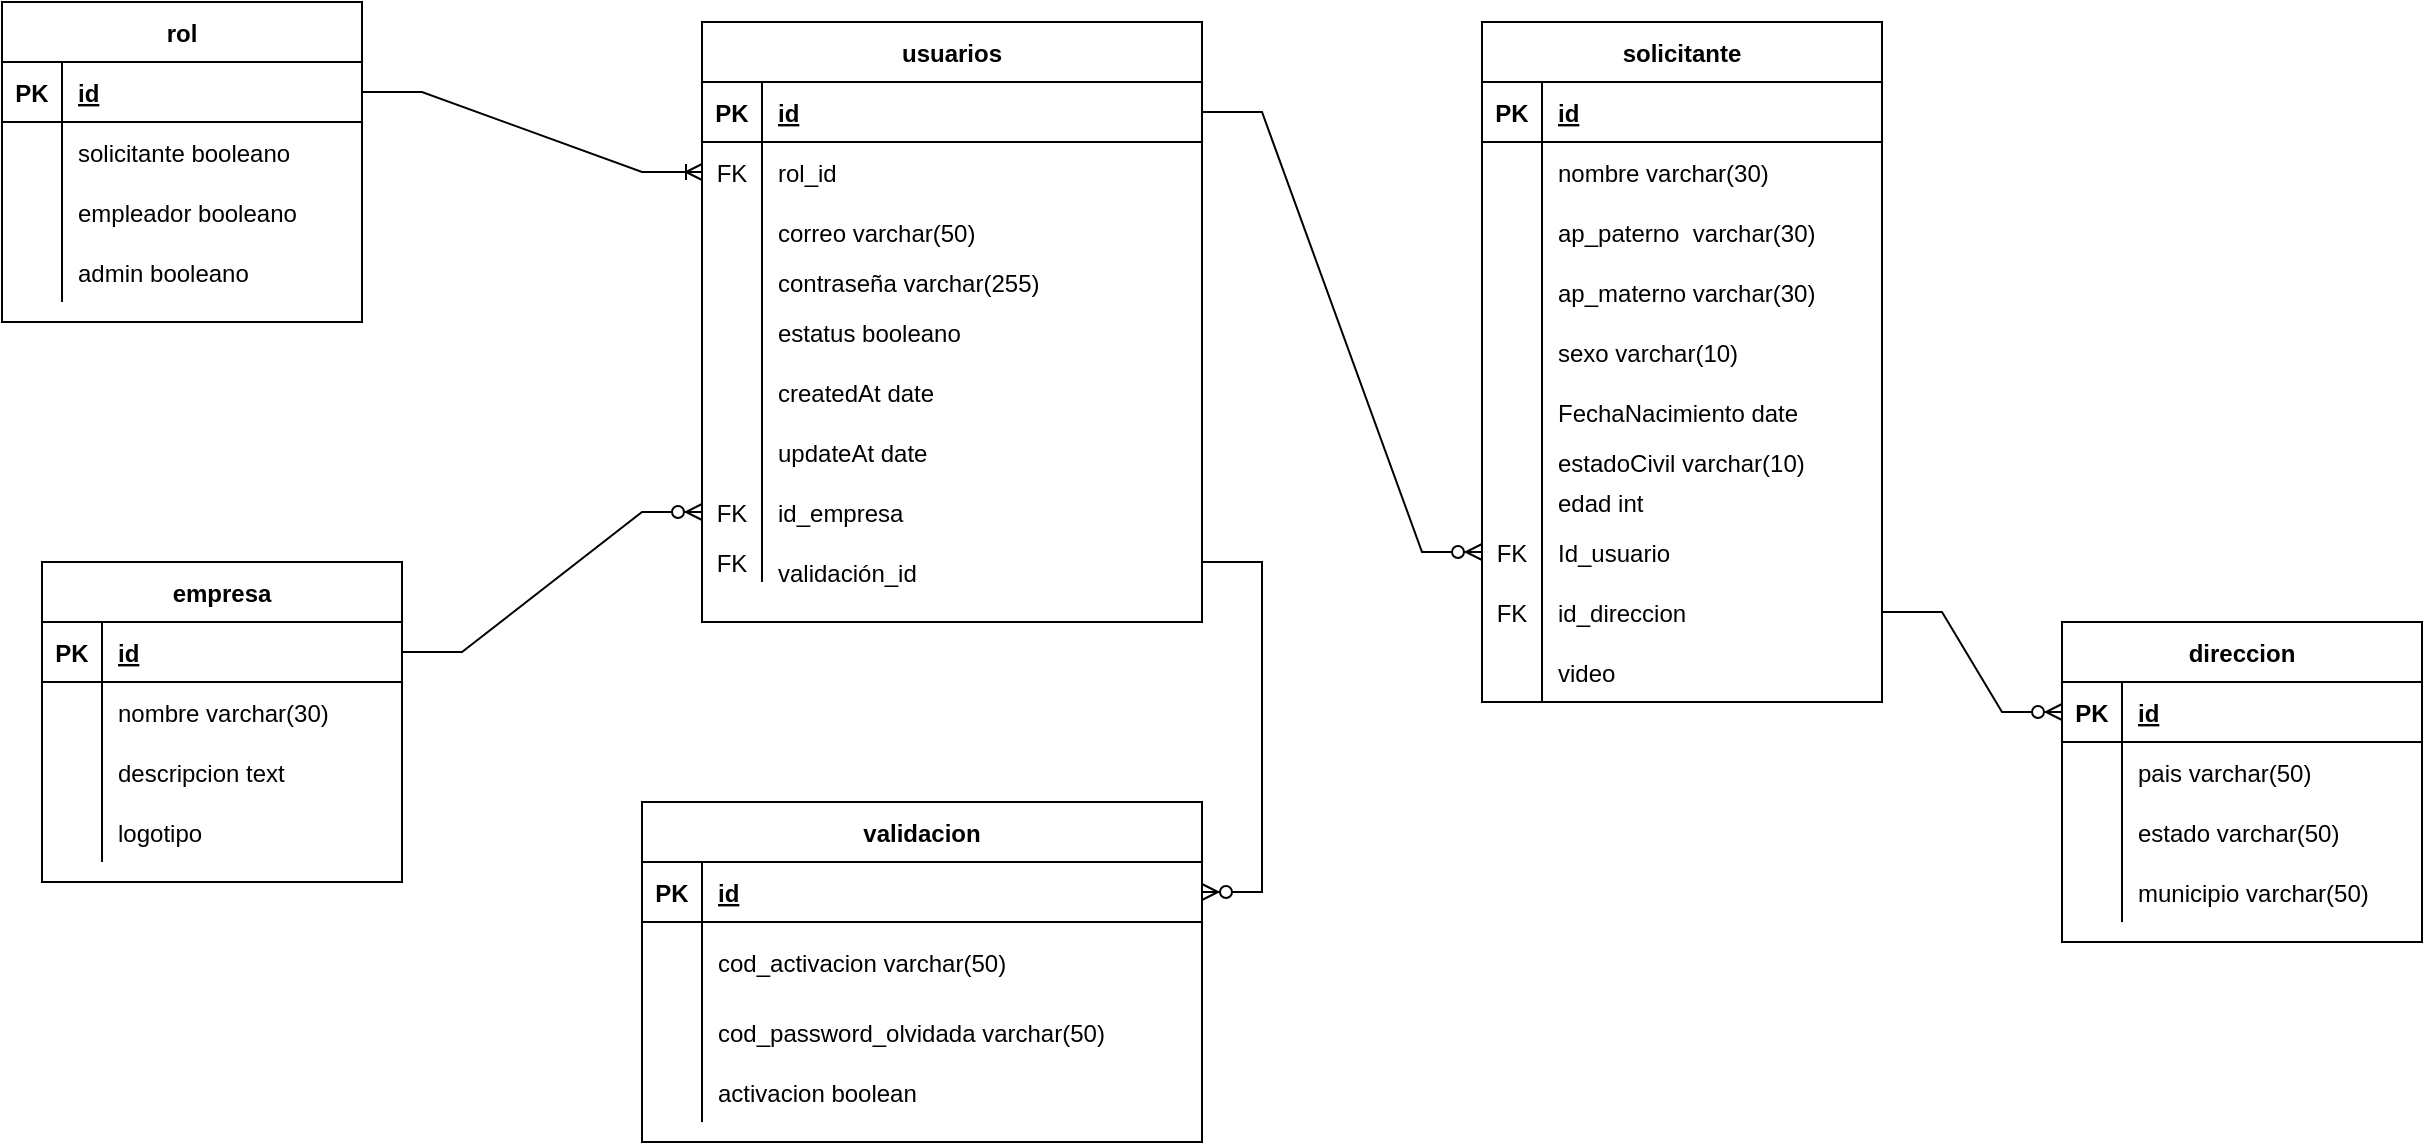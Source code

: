 <mxfile version="17.1.1" type="github" pages="2">
  <diagram id="R2lEEEUBdFMjLlhIrx00" name="Page-1">
    <mxGraphModel dx="2512" dy="786" grid="1" gridSize="10" guides="1" tooltips="1" connect="1" arrows="1" fold="1" page="1" pageScale="1" pageWidth="850" pageHeight="1100" math="0" shadow="0" extFonts="Permanent Marker^https://fonts.googleapis.com/css?family=Permanent+Marker">
      <root>
        <mxCell id="0" />
        <mxCell id="1" parent="0" />
        <mxCell id="C-vyLk0tnHw3VtMMgP7b-23" value="usuarios" style="shape=table;startSize=30;container=1;collapsible=1;childLayout=tableLayout;fixedRows=1;rowLines=0;fontStyle=1;align=center;resizeLast=1;" parent="1" vertex="1">
          <mxGeometry y="40" width="250" height="300" as="geometry" />
        </mxCell>
        <mxCell id="C-vyLk0tnHw3VtMMgP7b-24" value="" style="shape=partialRectangle;collapsible=0;dropTarget=0;pointerEvents=0;fillColor=none;points=[[0,0.5],[1,0.5]];portConstraint=eastwest;top=0;left=0;right=0;bottom=1;" parent="C-vyLk0tnHw3VtMMgP7b-23" vertex="1">
          <mxGeometry y="30" width="250" height="30" as="geometry" />
        </mxCell>
        <mxCell id="C-vyLk0tnHw3VtMMgP7b-25" value="PK" style="shape=partialRectangle;overflow=hidden;connectable=0;fillColor=none;top=0;left=0;bottom=0;right=0;fontStyle=1;" parent="C-vyLk0tnHw3VtMMgP7b-24" vertex="1">
          <mxGeometry width="30" height="30" as="geometry">
            <mxRectangle width="30" height="30" as="alternateBounds" />
          </mxGeometry>
        </mxCell>
        <mxCell id="C-vyLk0tnHw3VtMMgP7b-26" value="id" style="shape=partialRectangle;overflow=hidden;connectable=0;fillColor=none;top=0;left=0;bottom=0;right=0;align=left;spacingLeft=6;fontStyle=5;" parent="C-vyLk0tnHw3VtMMgP7b-24" vertex="1">
          <mxGeometry x="30" width="220" height="30" as="geometry">
            <mxRectangle width="220" height="30" as="alternateBounds" />
          </mxGeometry>
        </mxCell>
        <mxCell id="sfTnH-52Bsjv_v8Jtw3T-7" value="" style="shape=partialRectangle;collapsible=0;dropTarget=0;pointerEvents=0;fillColor=none;points=[[0,0.5],[1,0.5]];portConstraint=eastwest;top=0;left=0;right=0;bottom=0;" parent="C-vyLk0tnHw3VtMMgP7b-23" vertex="1">
          <mxGeometry y="60" width="250" height="30" as="geometry" />
        </mxCell>
        <mxCell id="sfTnH-52Bsjv_v8Jtw3T-8" value="FK" style="shape=partialRectangle;overflow=hidden;connectable=0;fillColor=none;top=0;left=0;bottom=0;right=0;" parent="sfTnH-52Bsjv_v8Jtw3T-7" vertex="1">
          <mxGeometry width="30" height="30" as="geometry">
            <mxRectangle width="30" height="30" as="alternateBounds" />
          </mxGeometry>
        </mxCell>
        <mxCell id="sfTnH-52Bsjv_v8Jtw3T-9" value="rol_id" style="shape=partialRectangle;overflow=hidden;connectable=0;fillColor=none;top=0;left=0;bottom=0;right=0;align=left;spacingLeft=6;" parent="sfTnH-52Bsjv_v8Jtw3T-7" vertex="1">
          <mxGeometry x="30" width="220" height="30" as="geometry">
            <mxRectangle width="220" height="30" as="alternateBounds" />
          </mxGeometry>
        </mxCell>
        <mxCell id="sfTnH-52Bsjv_v8Jtw3T-19" value="" style="shape=partialRectangle;collapsible=0;dropTarget=0;pointerEvents=0;fillColor=none;points=[[0,0.5],[1,0.5]];portConstraint=eastwest;top=0;left=0;right=0;bottom=0;" parent="C-vyLk0tnHw3VtMMgP7b-23" vertex="1">
          <mxGeometry y="90" width="250" height="30" as="geometry" />
        </mxCell>
        <mxCell id="sfTnH-52Bsjv_v8Jtw3T-20" value="" style="shape=partialRectangle;overflow=hidden;connectable=0;fillColor=none;top=0;left=0;bottom=0;right=0;" parent="sfTnH-52Bsjv_v8Jtw3T-19" vertex="1">
          <mxGeometry width="30" height="30" as="geometry">
            <mxRectangle width="30" height="30" as="alternateBounds" />
          </mxGeometry>
        </mxCell>
        <mxCell id="sfTnH-52Bsjv_v8Jtw3T-21" value="correo varchar(50)" style="shape=partialRectangle;overflow=hidden;connectable=0;fillColor=none;top=0;left=0;bottom=0;right=0;align=left;spacingLeft=6;" parent="sfTnH-52Bsjv_v8Jtw3T-19" vertex="1">
          <mxGeometry x="30" width="220" height="30" as="geometry">
            <mxRectangle width="220" height="30" as="alternateBounds" />
          </mxGeometry>
        </mxCell>
        <mxCell id="sfTnH-52Bsjv_v8Jtw3T-13" value="" style="shape=partialRectangle;collapsible=0;dropTarget=0;pointerEvents=0;fillColor=none;points=[[0,0.5],[1,0.5]];portConstraint=eastwest;top=0;left=0;right=0;bottom=0;" parent="C-vyLk0tnHw3VtMMgP7b-23" vertex="1">
          <mxGeometry y="120" width="250" height="20" as="geometry" />
        </mxCell>
        <mxCell id="sfTnH-52Bsjv_v8Jtw3T-14" value="" style="shape=partialRectangle;overflow=hidden;connectable=0;fillColor=none;top=0;left=0;bottom=0;right=0;" parent="sfTnH-52Bsjv_v8Jtw3T-13" vertex="1">
          <mxGeometry width="30" height="20" as="geometry">
            <mxRectangle width="30" height="20" as="alternateBounds" />
          </mxGeometry>
        </mxCell>
        <mxCell id="sfTnH-52Bsjv_v8Jtw3T-15" value="contraseña varchar(255)" style="shape=partialRectangle;overflow=hidden;connectable=0;fillColor=none;top=0;left=0;bottom=0;right=0;align=left;spacingLeft=6;" parent="sfTnH-52Bsjv_v8Jtw3T-13" vertex="1">
          <mxGeometry x="30" width="220" height="20" as="geometry">
            <mxRectangle width="220" height="20" as="alternateBounds" />
          </mxGeometry>
        </mxCell>
        <mxCell id="3IGgtcYdOWyKXlM4Q0ze-97" value="" style="shape=partialRectangle;collapsible=0;dropTarget=0;pointerEvents=0;fillColor=none;points=[[0,0.5],[1,0.5]];portConstraint=eastwest;top=0;left=0;right=0;bottom=0;" parent="C-vyLk0tnHw3VtMMgP7b-23" vertex="1">
          <mxGeometry y="140" width="250" height="30" as="geometry" />
        </mxCell>
        <mxCell id="3IGgtcYdOWyKXlM4Q0ze-98" value="" style="shape=partialRectangle;overflow=hidden;connectable=0;fillColor=none;top=0;left=0;bottom=0;right=0;" parent="3IGgtcYdOWyKXlM4Q0ze-97" vertex="1">
          <mxGeometry width="30" height="30" as="geometry">
            <mxRectangle width="30" height="30" as="alternateBounds" />
          </mxGeometry>
        </mxCell>
        <mxCell id="3IGgtcYdOWyKXlM4Q0ze-99" value="estatus booleano" style="shape=partialRectangle;overflow=hidden;connectable=0;fillColor=none;top=0;left=0;bottom=0;right=0;align=left;spacingLeft=6;" parent="3IGgtcYdOWyKXlM4Q0ze-97" vertex="1">
          <mxGeometry x="30" width="220" height="30" as="geometry">
            <mxRectangle width="220" height="30" as="alternateBounds" />
          </mxGeometry>
        </mxCell>
        <mxCell id="3IGgtcYdOWyKXlM4Q0ze-40" value="" style="shape=partialRectangle;collapsible=0;dropTarget=0;pointerEvents=0;fillColor=none;points=[[0,0.5],[1,0.5]];portConstraint=eastwest;top=0;left=0;right=0;bottom=0;" parent="C-vyLk0tnHw3VtMMgP7b-23" vertex="1">
          <mxGeometry y="170" width="250" height="30" as="geometry" />
        </mxCell>
        <mxCell id="3IGgtcYdOWyKXlM4Q0ze-41" value="" style="shape=partialRectangle;overflow=hidden;connectable=0;fillColor=none;top=0;left=0;bottom=0;right=0;" parent="3IGgtcYdOWyKXlM4Q0ze-40" vertex="1">
          <mxGeometry width="30" height="30" as="geometry">
            <mxRectangle width="30" height="30" as="alternateBounds" />
          </mxGeometry>
        </mxCell>
        <mxCell id="3IGgtcYdOWyKXlM4Q0ze-42" value="createdAt date" style="shape=partialRectangle;overflow=hidden;connectable=0;fillColor=none;top=0;left=0;bottom=0;right=0;align=left;spacingLeft=6;" parent="3IGgtcYdOWyKXlM4Q0ze-40" vertex="1">
          <mxGeometry x="30" width="220" height="30" as="geometry">
            <mxRectangle width="220" height="30" as="alternateBounds" />
          </mxGeometry>
        </mxCell>
        <mxCell id="3IGgtcYdOWyKXlM4Q0ze-43" value="" style="shape=partialRectangle;collapsible=0;dropTarget=0;pointerEvents=0;fillColor=none;points=[[0,0.5],[1,0.5]];portConstraint=eastwest;top=0;left=0;right=0;bottom=0;" parent="C-vyLk0tnHw3VtMMgP7b-23" vertex="1">
          <mxGeometry y="200" width="250" height="30" as="geometry" />
        </mxCell>
        <mxCell id="3IGgtcYdOWyKXlM4Q0ze-44" value="" style="shape=partialRectangle;overflow=hidden;connectable=0;fillColor=none;top=0;left=0;bottom=0;right=0;" parent="3IGgtcYdOWyKXlM4Q0ze-43" vertex="1">
          <mxGeometry width="30" height="30" as="geometry">
            <mxRectangle width="30" height="30" as="alternateBounds" />
          </mxGeometry>
        </mxCell>
        <mxCell id="3IGgtcYdOWyKXlM4Q0ze-45" value="updateAt date" style="shape=partialRectangle;overflow=hidden;connectable=0;fillColor=none;top=0;left=0;bottom=0;right=0;align=left;spacingLeft=6;" parent="3IGgtcYdOWyKXlM4Q0ze-43" vertex="1">
          <mxGeometry x="30" width="220" height="30" as="geometry">
            <mxRectangle width="220" height="30" as="alternateBounds" />
          </mxGeometry>
        </mxCell>
        <mxCell id="gSVEOSrhCALOLtPQY087-35" value="" style="shape=partialRectangle;collapsible=0;dropTarget=0;pointerEvents=0;fillColor=none;points=[[0,0.5],[1,0.5]];portConstraint=eastwest;top=0;left=0;right=0;bottom=0;" vertex="1" parent="C-vyLk0tnHw3VtMMgP7b-23">
          <mxGeometry y="230" width="250" height="30" as="geometry" />
        </mxCell>
        <mxCell id="gSVEOSrhCALOLtPQY087-36" value="FK" style="shape=partialRectangle;overflow=hidden;connectable=0;fillColor=none;top=0;left=0;bottom=0;right=0;" vertex="1" parent="gSVEOSrhCALOLtPQY087-35">
          <mxGeometry width="30" height="30" as="geometry">
            <mxRectangle width="30" height="30" as="alternateBounds" />
          </mxGeometry>
        </mxCell>
        <mxCell id="gSVEOSrhCALOLtPQY087-37" value="id_empresa" style="shape=partialRectangle;overflow=hidden;connectable=0;fillColor=none;top=0;left=0;bottom=0;right=0;align=left;spacingLeft=6;" vertex="1" parent="gSVEOSrhCALOLtPQY087-35">
          <mxGeometry x="30" width="220" height="30" as="geometry">
            <mxRectangle width="220" height="30" as="alternateBounds" />
          </mxGeometry>
        </mxCell>
        <mxCell id="3IGgtcYdOWyKXlM4Q0ze-106" value="" style="shape=partialRectangle;collapsible=0;dropTarget=0;pointerEvents=0;fillColor=none;points=[[0,0.5],[1,0.5]];portConstraint=eastwest;top=0;left=0;right=0;bottom=0;" parent="C-vyLk0tnHw3VtMMgP7b-23" vertex="1">
          <mxGeometry y="260" width="250" height="20" as="geometry" />
        </mxCell>
        <mxCell id="3IGgtcYdOWyKXlM4Q0ze-107" value="FK" style="shape=partialRectangle;overflow=hidden;connectable=0;fillColor=none;top=0;left=0;bottom=0;right=0;" parent="3IGgtcYdOWyKXlM4Q0ze-106" vertex="1">
          <mxGeometry width="30" height="20" as="geometry">
            <mxRectangle width="30" height="20" as="alternateBounds" />
          </mxGeometry>
        </mxCell>
        <mxCell id="3IGgtcYdOWyKXlM4Q0ze-108" value="" style="shape=partialRectangle;overflow=hidden;connectable=0;fillColor=none;top=0;left=0;bottom=0;right=0;align=left;spacingLeft=6;" parent="3IGgtcYdOWyKXlM4Q0ze-106" vertex="1">
          <mxGeometry x="30" width="220" height="20" as="geometry">
            <mxRectangle width="220" height="20" as="alternateBounds" />
          </mxGeometry>
        </mxCell>
        <mxCell id="sfTnH-52Bsjv_v8Jtw3T-25" value="rol" style="shape=table;startSize=30;container=1;collapsible=1;childLayout=tableLayout;fixedRows=1;rowLines=0;fontStyle=1;align=center;resizeLast=1;" parent="1" vertex="1">
          <mxGeometry x="-350" y="30" width="180" height="160" as="geometry" />
        </mxCell>
        <mxCell id="sfTnH-52Bsjv_v8Jtw3T-26" value="" style="shape=tableRow;horizontal=0;startSize=0;swimlaneHead=0;swimlaneBody=0;fillColor=none;collapsible=0;dropTarget=0;points=[[0,0.5],[1,0.5]];portConstraint=eastwest;top=0;left=0;right=0;bottom=1;" parent="sfTnH-52Bsjv_v8Jtw3T-25" vertex="1">
          <mxGeometry y="30" width="180" height="30" as="geometry" />
        </mxCell>
        <mxCell id="sfTnH-52Bsjv_v8Jtw3T-27" value="PK" style="shape=partialRectangle;connectable=0;fillColor=none;top=0;left=0;bottom=0;right=0;fontStyle=1;overflow=hidden;" parent="sfTnH-52Bsjv_v8Jtw3T-26" vertex="1">
          <mxGeometry width="30" height="30" as="geometry">
            <mxRectangle width="30" height="30" as="alternateBounds" />
          </mxGeometry>
        </mxCell>
        <mxCell id="sfTnH-52Bsjv_v8Jtw3T-28" value="id" style="shape=partialRectangle;connectable=0;fillColor=none;top=0;left=0;bottom=0;right=0;align=left;spacingLeft=6;fontStyle=5;overflow=hidden;" parent="sfTnH-52Bsjv_v8Jtw3T-26" vertex="1">
          <mxGeometry x="30" width="150" height="30" as="geometry">
            <mxRectangle width="150" height="30" as="alternateBounds" />
          </mxGeometry>
        </mxCell>
        <mxCell id="sfTnH-52Bsjv_v8Jtw3T-29" value="" style="shape=tableRow;horizontal=0;startSize=0;swimlaneHead=0;swimlaneBody=0;fillColor=none;collapsible=0;dropTarget=0;points=[[0,0.5],[1,0.5]];portConstraint=eastwest;top=0;left=0;right=0;bottom=0;" parent="sfTnH-52Bsjv_v8Jtw3T-25" vertex="1">
          <mxGeometry y="60" width="180" height="30" as="geometry" />
        </mxCell>
        <mxCell id="sfTnH-52Bsjv_v8Jtw3T-30" value="" style="shape=partialRectangle;connectable=0;fillColor=none;top=0;left=0;bottom=0;right=0;editable=1;overflow=hidden;" parent="sfTnH-52Bsjv_v8Jtw3T-29" vertex="1">
          <mxGeometry width="30" height="30" as="geometry">
            <mxRectangle width="30" height="30" as="alternateBounds" />
          </mxGeometry>
        </mxCell>
        <mxCell id="sfTnH-52Bsjv_v8Jtw3T-31" value="solicitante booleano   " style="shape=partialRectangle;connectable=0;fillColor=none;top=0;left=0;bottom=0;right=0;align=left;spacingLeft=6;overflow=hidden;" parent="sfTnH-52Bsjv_v8Jtw3T-29" vertex="1">
          <mxGeometry x="30" width="150" height="30" as="geometry">
            <mxRectangle width="150" height="30" as="alternateBounds" />
          </mxGeometry>
        </mxCell>
        <mxCell id="gSVEOSrhCALOLtPQY087-1" value="" style="shape=tableRow;horizontal=0;startSize=0;swimlaneHead=0;swimlaneBody=0;fillColor=none;collapsible=0;dropTarget=0;points=[[0,0.5],[1,0.5]];portConstraint=eastwest;top=0;left=0;right=0;bottom=0;" vertex="1" parent="sfTnH-52Bsjv_v8Jtw3T-25">
          <mxGeometry y="90" width="180" height="30" as="geometry" />
        </mxCell>
        <mxCell id="gSVEOSrhCALOLtPQY087-2" value="" style="shape=partialRectangle;connectable=0;fillColor=none;top=0;left=0;bottom=0;right=0;editable=1;overflow=hidden;" vertex="1" parent="gSVEOSrhCALOLtPQY087-1">
          <mxGeometry width="30" height="30" as="geometry">
            <mxRectangle width="30" height="30" as="alternateBounds" />
          </mxGeometry>
        </mxCell>
        <mxCell id="gSVEOSrhCALOLtPQY087-3" value="empleador booleano   " style="shape=partialRectangle;connectable=0;fillColor=none;top=0;left=0;bottom=0;right=0;align=left;spacingLeft=6;overflow=hidden;" vertex="1" parent="gSVEOSrhCALOLtPQY087-1">
          <mxGeometry x="30" width="150" height="30" as="geometry">
            <mxRectangle width="150" height="30" as="alternateBounds" />
          </mxGeometry>
        </mxCell>
        <mxCell id="gSVEOSrhCALOLtPQY087-4" value="" style="shape=tableRow;horizontal=0;startSize=0;swimlaneHead=0;swimlaneBody=0;fillColor=none;collapsible=0;dropTarget=0;points=[[0,0.5],[1,0.5]];portConstraint=eastwest;top=0;left=0;right=0;bottom=0;" vertex="1" parent="sfTnH-52Bsjv_v8Jtw3T-25">
          <mxGeometry y="120" width="180" height="30" as="geometry" />
        </mxCell>
        <mxCell id="gSVEOSrhCALOLtPQY087-5" value="" style="shape=partialRectangle;connectable=0;fillColor=none;top=0;left=0;bottom=0;right=0;editable=1;overflow=hidden;" vertex="1" parent="gSVEOSrhCALOLtPQY087-4">
          <mxGeometry width="30" height="30" as="geometry">
            <mxRectangle width="30" height="30" as="alternateBounds" />
          </mxGeometry>
        </mxCell>
        <mxCell id="gSVEOSrhCALOLtPQY087-6" value="admin booleano   " style="shape=partialRectangle;connectable=0;fillColor=none;top=0;left=0;bottom=0;right=0;align=left;spacingLeft=6;overflow=hidden;" vertex="1" parent="gSVEOSrhCALOLtPQY087-4">
          <mxGeometry x="30" width="150" height="30" as="geometry">
            <mxRectangle width="150" height="30" as="alternateBounds" />
          </mxGeometry>
        </mxCell>
        <mxCell id="sfTnH-52Bsjv_v8Jtw3T-39" value="" style="edgeStyle=entityRelationEdgeStyle;fontSize=12;html=1;endArrow=ERoneToMany;rounded=0;exitX=1;exitY=0.5;exitDx=0;exitDy=0;entryX=0;entryY=0.5;entryDx=0;entryDy=0;" parent="1" source="sfTnH-52Bsjv_v8Jtw3T-26" target="sfTnH-52Bsjv_v8Jtw3T-7" edge="1">
          <mxGeometry width="100" height="100" relative="1" as="geometry">
            <mxPoint x="30" y="340" as="sourcePoint" />
            <mxPoint x="130" y="240" as="targetPoint" />
          </mxGeometry>
        </mxCell>
        <mxCell id="sfTnH-52Bsjv_v8Jtw3T-40" value="empresa" style="shape=table;startSize=30;container=1;collapsible=1;childLayout=tableLayout;fixedRows=1;rowLines=0;fontStyle=1;align=center;resizeLast=1;" parent="1" vertex="1">
          <mxGeometry x="-330" y="310" width="180" height="160" as="geometry" />
        </mxCell>
        <mxCell id="sfTnH-52Bsjv_v8Jtw3T-41" value="" style="shape=tableRow;horizontal=0;startSize=0;swimlaneHead=0;swimlaneBody=0;fillColor=none;collapsible=0;dropTarget=0;points=[[0,0.5],[1,0.5]];portConstraint=eastwest;top=0;left=0;right=0;bottom=1;" parent="sfTnH-52Bsjv_v8Jtw3T-40" vertex="1">
          <mxGeometry y="30" width="180" height="30" as="geometry" />
        </mxCell>
        <mxCell id="sfTnH-52Bsjv_v8Jtw3T-42" value="PK" style="shape=partialRectangle;connectable=0;fillColor=none;top=0;left=0;bottom=0;right=0;fontStyle=1;overflow=hidden;" parent="sfTnH-52Bsjv_v8Jtw3T-41" vertex="1">
          <mxGeometry width="30" height="30" as="geometry">
            <mxRectangle width="30" height="30" as="alternateBounds" />
          </mxGeometry>
        </mxCell>
        <mxCell id="sfTnH-52Bsjv_v8Jtw3T-43" value="id" style="shape=partialRectangle;connectable=0;fillColor=none;top=0;left=0;bottom=0;right=0;align=left;spacingLeft=6;fontStyle=5;overflow=hidden;" parent="sfTnH-52Bsjv_v8Jtw3T-41" vertex="1">
          <mxGeometry x="30" width="150" height="30" as="geometry">
            <mxRectangle width="150" height="30" as="alternateBounds" />
          </mxGeometry>
        </mxCell>
        <mxCell id="sfTnH-52Bsjv_v8Jtw3T-44" value="" style="shape=tableRow;horizontal=0;startSize=0;swimlaneHead=0;swimlaneBody=0;fillColor=none;collapsible=0;dropTarget=0;points=[[0,0.5],[1,0.5]];portConstraint=eastwest;top=0;left=0;right=0;bottom=0;" parent="sfTnH-52Bsjv_v8Jtw3T-40" vertex="1">
          <mxGeometry y="60" width="180" height="30" as="geometry" />
        </mxCell>
        <mxCell id="sfTnH-52Bsjv_v8Jtw3T-45" value="" style="shape=partialRectangle;connectable=0;fillColor=none;top=0;left=0;bottom=0;right=0;editable=1;overflow=hidden;" parent="sfTnH-52Bsjv_v8Jtw3T-44" vertex="1">
          <mxGeometry width="30" height="30" as="geometry">
            <mxRectangle width="30" height="30" as="alternateBounds" />
          </mxGeometry>
        </mxCell>
        <mxCell id="sfTnH-52Bsjv_v8Jtw3T-46" value="nombre varchar(30)" style="shape=partialRectangle;connectable=0;fillColor=none;top=0;left=0;bottom=0;right=0;align=left;spacingLeft=6;overflow=hidden;" parent="sfTnH-52Bsjv_v8Jtw3T-44" vertex="1">
          <mxGeometry x="30" width="150" height="30" as="geometry">
            <mxRectangle width="150" height="30" as="alternateBounds" />
          </mxGeometry>
        </mxCell>
        <mxCell id="3IGgtcYdOWyKXlM4Q0ze-91" value="" style="shape=tableRow;horizontal=0;startSize=0;swimlaneHead=0;swimlaneBody=0;fillColor=none;collapsible=0;dropTarget=0;points=[[0,0.5],[1,0.5]];portConstraint=eastwest;top=0;left=0;right=0;bottom=0;" parent="sfTnH-52Bsjv_v8Jtw3T-40" vertex="1">
          <mxGeometry y="90" width="180" height="30" as="geometry" />
        </mxCell>
        <mxCell id="3IGgtcYdOWyKXlM4Q0ze-92" value="" style="shape=partialRectangle;connectable=0;fillColor=none;top=0;left=0;bottom=0;right=0;editable=1;overflow=hidden;" parent="3IGgtcYdOWyKXlM4Q0ze-91" vertex="1">
          <mxGeometry width="30" height="30" as="geometry">
            <mxRectangle width="30" height="30" as="alternateBounds" />
          </mxGeometry>
        </mxCell>
        <mxCell id="3IGgtcYdOWyKXlM4Q0ze-93" value="descripcion text" style="shape=partialRectangle;connectable=0;fillColor=none;top=0;left=0;bottom=0;right=0;align=left;spacingLeft=6;overflow=hidden;" parent="3IGgtcYdOWyKXlM4Q0ze-91" vertex="1">
          <mxGeometry x="30" width="150" height="30" as="geometry">
            <mxRectangle width="150" height="30" as="alternateBounds" />
          </mxGeometry>
        </mxCell>
        <mxCell id="3IGgtcYdOWyKXlM4Q0ze-94" value="" style="shape=tableRow;horizontal=0;startSize=0;swimlaneHead=0;swimlaneBody=0;fillColor=none;collapsible=0;dropTarget=0;points=[[0,0.5],[1,0.5]];portConstraint=eastwest;top=0;left=0;right=0;bottom=0;" parent="sfTnH-52Bsjv_v8Jtw3T-40" vertex="1">
          <mxGeometry y="120" width="180" height="30" as="geometry" />
        </mxCell>
        <mxCell id="3IGgtcYdOWyKXlM4Q0ze-95" value="" style="shape=partialRectangle;connectable=0;fillColor=none;top=0;left=0;bottom=0;right=0;editable=1;overflow=hidden;" parent="3IGgtcYdOWyKXlM4Q0ze-94" vertex="1">
          <mxGeometry width="30" height="30" as="geometry">
            <mxRectangle width="30" height="30" as="alternateBounds" />
          </mxGeometry>
        </mxCell>
        <mxCell id="3IGgtcYdOWyKXlM4Q0ze-96" value="logotipo" style="shape=partialRectangle;connectable=0;fillColor=none;top=0;left=0;bottom=0;right=0;align=left;spacingLeft=6;overflow=hidden;" parent="3IGgtcYdOWyKXlM4Q0ze-94" vertex="1">
          <mxGeometry x="30" width="150" height="30" as="geometry">
            <mxRectangle width="150" height="30" as="alternateBounds" />
          </mxGeometry>
        </mxCell>
        <mxCell id="eLDoBTkHlUsKn9AC7edu-1" value="solicitante" style="shape=table;startSize=30;container=1;collapsible=1;childLayout=tableLayout;fixedRows=1;rowLines=0;fontStyle=1;align=center;resizeLast=1;" parent="1" vertex="1">
          <mxGeometry x="390" y="40" width="200" height="340" as="geometry" />
        </mxCell>
        <mxCell id="eLDoBTkHlUsKn9AC7edu-2" value="" style="shape=tableRow;horizontal=0;startSize=0;swimlaneHead=0;swimlaneBody=0;fillColor=none;collapsible=0;dropTarget=0;points=[[0,0.5],[1,0.5]];portConstraint=eastwest;top=0;left=0;right=0;bottom=1;" parent="eLDoBTkHlUsKn9AC7edu-1" vertex="1">
          <mxGeometry y="30" width="200" height="30" as="geometry" />
        </mxCell>
        <mxCell id="eLDoBTkHlUsKn9AC7edu-3" value="PK" style="shape=partialRectangle;connectable=0;fillColor=none;top=0;left=0;bottom=0;right=0;fontStyle=1;overflow=hidden;" parent="eLDoBTkHlUsKn9AC7edu-2" vertex="1">
          <mxGeometry width="30" height="30" as="geometry">
            <mxRectangle width="30" height="30" as="alternateBounds" />
          </mxGeometry>
        </mxCell>
        <mxCell id="eLDoBTkHlUsKn9AC7edu-4" value="id" style="shape=partialRectangle;connectable=0;fillColor=none;top=0;left=0;bottom=0;right=0;align=left;spacingLeft=6;fontStyle=5;overflow=hidden;" parent="eLDoBTkHlUsKn9AC7edu-2" vertex="1">
          <mxGeometry x="30" width="170" height="30" as="geometry">
            <mxRectangle width="170" height="30" as="alternateBounds" />
          </mxGeometry>
        </mxCell>
        <mxCell id="eLDoBTkHlUsKn9AC7edu-5" value="" style="shape=tableRow;horizontal=0;startSize=0;swimlaneHead=0;swimlaneBody=0;fillColor=none;collapsible=0;dropTarget=0;points=[[0,0.5],[1,0.5]];portConstraint=eastwest;top=0;left=0;right=0;bottom=0;" parent="eLDoBTkHlUsKn9AC7edu-1" vertex="1">
          <mxGeometry y="60" width="200" height="30" as="geometry" />
        </mxCell>
        <mxCell id="eLDoBTkHlUsKn9AC7edu-6" value="" style="shape=partialRectangle;connectable=0;fillColor=none;top=0;left=0;bottom=0;right=0;editable=1;overflow=hidden;" parent="eLDoBTkHlUsKn9AC7edu-5" vertex="1">
          <mxGeometry width="30" height="30" as="geometry">
            <mxRectangle width="30" height="30" as="alternateBounds" />
          </mxGeometry>
        </mxCell>
        <mxCell id="eLDoBTkHlUsKn9AC7edu-7" value="nombre varchar(30)" style="shape=partialRectangle;connectable=0;fillColor=none;top=0;left=0;bottom=0;right=0;align=left;spacingLeft=6;overflow=hidden;" parent="eLDoBTkHlUsKn9AC7edu-5" vertex="1">
          <mxGeometry x="30" width="170" height="30" as="geometry">
            <mxRectangle width="170" height="30" as="alternateBounds" />
          </mxGeometry>
        </mxCell>
        <mxCell id="eLDoBTkHlUsKn9AC7edu-8" value="" style="shape=tableRow;horizontal=0;startSize=0;swimlaneHead=0;swimlaneBody=0;fillColor=none;collapsible=0;dropTarget=0;points=[[0,0.5],[1,0.5]];portConstraint=eastwest;top=0;left=0;right=0;bottom=0;" parent="eLDoBTkHlUsKn9AC7edu-1" vertex="1">
          <mxGeometry y="90" width="200" height="30" as="geometry" />
        </mxCell>
        <mxCell id="eLDoBTkHlUsKn9AC7edu-9" value="" style="shape=partialRectangle;connectable=0;fillColor=none;top=0;left=0;bottom=0;right=0;editable=1;overflow=hidden;" parent="eLDoBTkHlUsKn9AC7edu-8" vertex="1">
          <mxGeometry width="30" height="30" as="geometry">
            <mxRectangle width="30" height="30" as="alternateBounds" />
          </mxGeometry>
        </mxCell>
        <mxCell id="eLDoBTkHlUsKn9AC7edu-10" value="ap_paterno  varchar(30)" style="shape=partialRectangle;connectable=0;fillColor=none;top=0;left=0;bottom=0;right=0;align=left;spacingLeft=6;overflow=hidden;" parent="eLDoBTkHlUsKn9AC7edu-8" vertex="1">
          <mxGeometry x="30" width="170" height="30" as="geometry">
            <mxRectangle width="170" height="30" as="alternateBounds" />
          </mxGeometry>
        </mxCell>
        <mxCell id="eLDoBTkHlUsKn9AC7edu-11" value="" style="shape=tableRow;horizontal=0;startSize=0;swimlaneHead=0;swimlaneBody=0;fillColor=none;collapsible=0;dropTarget=0;points=[[0,0.5],[1,0.5]];portConstraint=eastwest;top=0;left=0;right=0;bottom=0;" parent="eLDoBTkHlUsKn9AC7edu-1" vertex="1">
          <mxGeometry y="120" width="200" height="30" as="geometry" />
        </mxCell>
        <mxCell id="eLDoBTkHlUsKn9AC7edu-12" value="" style="shape=partialRectangle;connectable=0;fillColor=none;top=0;left=0;bottom=0;right=0;editable=1;overflow=hidden;" parent="eLDoBTkHlUsKn9AC7edu-11" vertex="1">
          <mxGeometry width="30" height="30" as="geometry">
            <mxRectangle width="30" height="30" as="alternateBounds" />
          </mxGeometry>
        </mxCell>
        <mxCell id="eLDoBTkHlUsKn9AC7edu-13" value="ap_materno varchar(30)" style="shape=partialRectangle;connectable=0;fillColor=none;top=0;left=0;bottom=0;right=0;align=left;spacingLeft=6;overflow=hidden;" parent="eLDoBTkHlUsKn9AC7edu-11" vertex="1">
          <mxGeometry x="30" width="170" height="30" as="geometry">
            <mxRectangle width="170" height="30" as="alternateBounds" />
          </mxGeometry>
        </mxCell>
        <mxCell id="3IGgtcYdOWyKXlM4Q0ze-68" value="" style="shape=tableRow;horizontal=0;startSize=0;swimlaneHead=0;swimlaneBody=0;fillColor=none;collapsible=0;dropTarget=0;points=[[0,0.5],[1,0.5]];portConstraint=eastwest;top=0;left=0;right=0;bottom=0;" parent="eLDoBTkHlUsKn9AC7edu-1" vertex="1">
          <mxGeometry y="150" width="200" height="30" as="geometry" />
        </mxCell>
        <mxCell id="3IGgtcYdOWyKXlM4Q0ze-69" value="" style="shape=partialRectangle;connectable=0;fillColor=none;top=0;left=0;bottom=0;right=0;editable=1;overflow=hidden;" parent="3IGgtcYdOWyKXlM4Q0ze-68" vertex="1">
          <mxGeometry width="30" height="30" as="geometry">
            <mxRectangle width="30" height="30" as="alternateBounds" />
          </mxGeometry>
        </mxCell>
        <mxCell id="3IGgtcYdOWyKXlM4Q0ze-70" value="sexo varchar(10)" style="shape=partialRectangle;connectable=0;fillColor=none;top=0;left=0;bottom=0;right=0;align=left;spacingLeft=6;overflow=hidden;" parent="3IGgtcYdOWyKXlM4Q0ze-68" vertex="1">
          <mxGeometry x="30" width="170" height="30" as="geometry">
            <mxRectangle width="170" height="30" as="alternateBounds" />
          </mxGeometry>
        </mxCell>
        <mxCell id="3IGgtcYdOWyKXlM4Q0ze-71" value="" style="shape=tableRow;horizontal=0;startSize=0;swimlaneHead=0;swimlaneBody=0;fillColor=none;collapsible=0;dropTarget=0;points=[[0,0.5],[1,0.5]];portConstraint=eastwest;top=0;left=0;right=0;bottom=0;" parent="eLDoBTkHlUsKn9AC7edu-1" vertex="1">
          <mxGeometry y="180" width="200" height="30" as="geometry" />
        </mxCell>
        <mxCell id="3IGgtcYdOWyKXlM4Q0ze-72" value="" style="shape=partialRectangle;connectable=0;fillColor=none;top=0;left=0;bottom=0;right=0;editable=1;overflow=hidden;" parent="3IGgtcYdOWyKXlM4Q0ze-71" vertex="1">
          <mxGeometry width="30" height="30" as="geometry">
            <mxRectangle width="30" height="30" as="alternateBounds" />
          </mxGeometry>
        </mxCell>
        <mxCell id="3IGgtcYdOWyKXlM4Q0ze-73" value="FechaNacimiento date" style="shape=partialRectangle;connectable=0;fillColor=none;top=0;left=0;bottom=0;right=0;align=left;spacingLeft=6;overflow=hidden;" parent="3IGgtcYdOWyKXlM4Q0ze-71" vertex="1">
          <mxGeometry x="30" width="170" height="30" as="geometry">
            <mxRectangle width="170" height="30" as="alternateBounds" />
          </mxGeometry>
        </mxCell>
        <mxCell id="3IGgtcYdOWyKXlM4Q0ze-74" value="" style="shape=tableRow;horizontal=0;startSize=0;swimlaneHead=0;swimlaneBody=0;fillColor=none;collapsible=0;dropTarget=0;points=[[0,0.5],[1,0.5]];portConstraint=eastwest;top=0;left=0;right=0;bottom=0;" parent="eLDoBTkHlUsKn9AC7edu-1" vertex="1">
          <mxGeometry y="210" width="200" height="20" as="geometry" />
        </mxCell>
        <mxCell id="3IGgtcYdOWyKXlM4Q0ze-75" value="" style="shape=partialRectangle;connectable=0;fillColor=none;top=0;left=0;bottom=0;right=0;editable=1;overflow=hidden;" parent="3IGgtcYdOWyKXlM4Q0ze-74" vertex="1">
          <mxGeometry width="30" height="20" as="geometry">
            <mxRectangle width="30" height="20" as="alternateBounds" />
          </mxGeometry>
        </mxCell>
        <mxCell id="3IGgtcYdOWyKXlM4Q0ze-76" value="estadoCivil varchar(10)" style="shape=partialRectangle;connectable=0;fillColor=none;top=0;left=0;bottom=0;right=0;align=left;spacingLeft=6;overflow=hidden;" parent="3IGgtcYdOWyKXlM4Q0ze-74" vertex="1">
          <mxGeometry x="30" width="170" height="20" as="geometry">
            <mxRectangle width="170" height="20" as="alternateBounds" />
          </mxGeometry>
        </mxCell>
        <mxCell id="3IGgtcYdOWyKXlM4Q0ze-77" value="" style="shape=tableRow;horizontal=0;startSize=0;swimlaneHead=0;swimlaneBody=0;fillColor=none;collapsible=0;dropTarget=0;points=[[0,0.5],[1,0.5]];portConstraint=eastwest;top=0;left=0;right=0;bottom=0;" parent="eLDoBTkHlUsKn9AC7edu-1" vertex="1">
          <mxGeometry y="230" width="200" height="20" as="geometry" />
        </mxCell>
        <mxCell id="3IGgtcYdOWyKXlM4Q0ze-78" value="" style="shape=partialRectangle;connectable=0;fillColor=none;top=0;left=0;bottom=0;right=0;editable=1;overflow=hidden;" parent="3IGgtcYdOWyKXlM4Q0ze-77" vertex="1">
          <mxGeometry width="30" height="20" as="geometry">
            <mxRectangle width="30" height="20" as="alternateBounds" />
          </mxGeometry>
        </mxCell>
        <mxCell id="3IGgtcYdOWyKXlM4Q0ze-79" value="edad int" style="shape=partialRectangle;connectable=0;fillColor=none;top=0;left=0;bottom=0;right=0;align=left;spacingLeft=6;overflow=hidden;" parent="3IGgtcYdOWyKXlM4Q0ze-77" vertex="1">
          <mxGeometry x="30" width="170" height="20" as="geometry">
            <mxRectangle width="170" height="20" as="alternateBounds" />
          </mxGeometry>
        </mxCell>
        <mxCell id="eLDoBTkHlUsKn9AC7edu-26" value="" style="shape=tableRow;horizontal=0;startSize=0;swimlaneHead=0;swimlaneBody=0;fillColor=none;collapsible=0;dropTarget=0;points=[[0,0.5],[1,0.5]];portConstraint=eastwest;top=0;left=0;right=0;bottom=0;" parent="eLDoBTkHlUsKn9AC7edu-1" vertex="1">
          <mxGeometry y="250" width="200" height="30" as="geometry" />
        </mxCell>
        <mxCell id="eLDoBTkHlUsKn9AC7edu-27" value="FK" style="shape=partialRectangle;connectable=0;fillColor=none;top=0;left=0;bottom=0;right=0;editable=1;overflow=hidden;" parent="eLDoBTkHlUsKn9AC7edu-26" vertex="1">
          <mxGeometry width="30" height="30" as="geometry">
            <mxRectangle width="30" height="30" as="alternateBounds" />
          </mxGeometry>
        </mxCell>
        <mxCell id="eLDoBTkHlUsKn9AC7edu-28" value="Id_usuario" style="shape=partialRectangle;connectable=0;fillColor=none;top=0;left=0;bottom=0;right=0;align=left;spacingLeft=6;overflow=hidden;" parent="eLDoBTkHlUsKn9AC7edu-26" vertex="1">
          <mxGeometry x="30" width="170" height="30" as="geometry">
            <mxRectangle width="170" height="30" as="alternateBounds" />
          </mxGeometry>
        </mxCell>
        <mxCell id="3IGgtcYdOWyKXlM4Q0ze-80" value="" style="shape=tableRow;horizontal=0;startSize=0;swimlaneHead=0;swimlaneBody=0;fillColor=none;collapsible=0;dropTarget=0;points=[[0,0.5],[1,0.5]];portConstraint=eastwest;top=0;left=0;right=0;bottom=0;" parent="eLDoBTkHlUsKn9AC7edu-1" vertex="1">
          <mxGeometry y="280" width="200" height="30" as="geometry" />
        </mxCell>
        <mxCell id="3IGgtcYdOWyKXlM4Q0ze-81" value="FK" style="shape=partialRectangle;connectable=0;fillColor=none;top=0;left=0;bottom=0;right=0;editable=1;overflow=hidden;" parent="3IGgtcYdOWyKXlM4Q0ze-80" vertex="1">
          <mxGeometry width="30" height="30" as="geometry">
            <mxRectangle width="30" height="30" as="alternateBounds" />
          </mxGeometry>
        </mxCell>
        <mxCell id="3IGgtcYdOWyKXlM4Q0ze-82" value="id_direccion" style="shape=partialRectangle;connectable=0;fillColor=none;top=0;left=0;bottom=0;right=0;align=left;spacingLeft=6;overflow=hidden;" parent="3IGgtcYdOWyKXlM4Q0ze-80" vertex="1">
          <mxGeometry x="30" width="170" height="30" as="geometry">
            <mxRectangle width="170" height="30" as="alternateBounds" />
          </mxGeometry>
        </mxCell>
        <mxCell id="3IGgtcYdOWyKXlM4Q0ze-86" value="" style="shape=tableRow;horizontal=0;startSize=0;swimlaneHead=0;swimlaneBody=0;fillColor=none;collapsible=0;dropTarget=0;points=[[0,0.5],[1,0.5]];portConstraint=eastwest;top=0;left=0;right=0;bottom=0;" parent="eLDoBTkHlUsKn9AC7edu-1" vertex="1">
          <mxGeometry y="310" width="200" height="30" as="geometry" />
        </mxCell>
        <mxCell id="3IGgtcYdOWyKXlM4Q0ze-87" value="" style="shape=partialRectangle;connectable=0;fillColor=none;top=0;left=0;bottom=0;right=0;editable=1;overflow=hidden;" parent="3IGgtcYdOWyKXlM4Q0ze-86" vertex="1">
          <mxGeometry width="30" height="30" as="geometry">
            <mxRectangle width="30" height="30" as="alternateBounds" />
          </mxGeometry>
        </mxCell>
        <mxCell id="3IGgtcYdOWyKXlM4Q0ze-88" value="video" style="shape=partialRectangle;connectable=0;fillColor=none;top=0;left=0;bottom=0;right=0;align=left;spacingLeft=6;overflow=hidden;" parent="3IGgtcYdOWyKXlM4Q0ze-86" vertex="1">
          <mxGeometry x="30" width="170" height="30" as="geometry">
            <mxRectangle width="170" height="30" as="alternateBounds" />
          </mxGeometry>
        </mxCell>
        <mxCell id="eLDoBTkHlUsKn9AC7edu-30" value="" style="edgeStyle=entityRelationEdgeStyle;fontSize=12;html=1;endArrow=ERzeroToMany;endFill=1;rounded=0;entryX=0;entryY=0.5;entryDx=0;entryDy=0;exitX=1;exitY=0.5;exitDx=0;exitDy=0;" parent="1" source="C-vyLk0tnHw3VtMMgP7b-24" target="eLDoBTkHlUsKn9AC7edu-26" edge="1">
          <mxGeometry width="100" height="100" relative="1" as="geometry">
            <mxPoint x="-60" y="330" as="sourcePoint" />
            <mxPoint x="40" y="230" as="targetPoint" />
          </mxGeometry>
        </mxCell>
        <mxCell id="pBWO_A0v3lN35o1UO4sq-2" value="validacion" style="shape=table;startSize=30;container=1;collapsible=1;childLayout=tableLayout;fixedRows=1;rowLines=0;fontStyle=1;align=center;resizeLast=1;" parent="1" vertex="1">
          <mxGeometry x="-30" y="430" width="280" height="170" as="geometry" />
        </mxCell>
        <mxCell id="pBWO_A0v3lN35o1UO4sq-3" value="" style="shape=tableRow;horizontal=0;startSize=0;swimlaneHead=0;swimlaneBody=0;fillColor=none;collapsible=0;dropTarget=0;points=[[0,0.5],[1,0.5]];portConstraint=eastwest;top=0;left=0;right=0;bottom=1;" parent="pBWO_A0v3lN35o1UO4sq-2" vertex="1">
          <mxGeometry y="30" width="280" height="30" as="geometry" />
        </mxCell>
        <mxCell id="pBWO_A0v3lN35o1UO4sq-4" value="PK" style="shape=partialRectangle;connectable=0;fillColor=none;top=0;left=0;bottom=0;right=0;fontStyle=1;overflow=hidden;" parent="pBWO_A0v3lN35o1UO4sq-3" vertex="1">
          <mxGeometry width="30" height="30" as="geometry">
            <mxRectangle width="30" height="30" as="alternateBounds" />
          </mxGeometry>
        </mxCell>
        <mxCell id="pBWO_A0v3lN35o1UO4sq-5" value="id" style="shape=partialRectangle;connectable=0;fillColor=none;top=0;left=0;bottom=0;right=0;align=left;spacingLeft=6;fontStyle=5;overflow=hidden;" parent="pBWO_A0v3lN35o1UO4sq-3" vertex="1">
          <mxGeometry x="30" width="250" height="30" as="geometry">
            <mxRectangle width="250" height="30" as="alternateBounds" />
          </mxGeometry>
        </mxCell>
        <mxCell id="pBWO_A0v3lN35o1UO4sq-6" value="" style="shape=tableRow;horizontal=0;startSize=0;swimlaneHead=0;swimlaneBody=0;fillColor=none;collapsible=0;dropTarget=0;points=[[0,0.5],[1,0.5]];portConstraint=eastwest;top=0;left=0;right=0;bottom=0;" parent="pBWO_A0v3lN35o1UO4sq-2" vertex="1">
          <mxGeometry y="60" width="280" height="40" as="geometry" />
        </mxCell>
        <mxCell id="pBWO_A0v3lN35o1UO4sq-7" value="" style="shape=partialRectangle;connectable=0;fillColor=none;top=0;left=0;bottom=0;right=0;editable=1;overflow=hidden;" parent="pBWO_A0v3lN35o1UO4sq-6" vertex="1">
          <mxGeometry width="30" height="40" as="geometry">
            <mxRectangle width="30" height="40" as="alternateBounds" />
          </mxGeometry>
        </mxCell>
        <mxCell id="pBWO_A0v3lN35o1UO4sq-8" value="cod_activacion varchar(50)" style="shape=partialRectangle;connectable=0;fillColor=none;top=0;left=0;bottom=0;right=0;align=left;spacingLeft=6;overflow=hidden;" parent="pBWO_A0v3lN35o1UO4sq-6" vertex="1">
          <mxGeometry x="30" width="250" height="40" as="geometry">
            <mxRectangle width="250" height="40" as="alternateBounds" />
          </mxGeometry>
        </mxCell>
        <mxCell id="pBWO_A0v3lN35o1UO4sq-9" value="" style="shape=tableRow;horizontal=0;startSize=0;swimlaneHead=0;swimlaneBody=0;fillColor=none;collapsible=0;dropTarget=0;points=[[0,0.5],[1,0.5]];portConstraint=eastwest;top=0;left=0;right=0;bottom=0;" parent="pBWO_A0v3lN35o1UO4sq-2" vertex="1">
          <mxGeometry y="100" width="280" height="30" as="geometry" />
        </mxCell>
        <mxCell id="pBWO_A0v3lN35o1UO4sq-10" value="" style="shape=partialRectangle;connectable=0;fillColor=none;top=0;left=0;bottom=0;right=0;editable=1;overflow=hidden;" parent="pBWO_A0v3lN35o1UO4sq-9" vertex="1">
          <mxGeometry width="30" height="30" as="geometry">
            <mxRectangle width="30" height="30" as="alternateBounds" />
          </mxGeometry>
        </mxCell>
        <mxCell id="pBWO_A0v3lN35o1UO4sq-11" value="cod_password_olvidada varchar(50)" style="shape=partialRectangle;connectable=0;fillColor=none;top=0;left=0;bottom=0;right=0;align=left;spacingLeft=6;overflow=hidden;" parent="pBWO_A0v3lN35o1UO4sq-9" vertex="1">
          <mxGeometry x="30" width="250" height="30" as="geometry">
            <mxRectangle width="250" height="30" as="alternateBounds" />
          </mxGeometry>
        </mxCell>
        <mxCell id="pBWO_A0v3lN35o1UO4sq-12" value="" style="shape=tableRow;horizontal=0;startSize=0;swimlaneHead=0;swimlaneBody=0;fillColor=none;collapsible=0;dropTarget=0;points=[[0,0.5],[1,0.5]];portConstraint=eastwest;top=0;left=0;right=0;bottom=0;" parent="pBWO_A0v3lN35o1UO4sq-2" vertex="1">
          <mxGeometry y="130" width="280" height="30" as="geometry" />
        </mxCell>
        <mxCell id="pBWO_A0v3lN35o1UO4sq-13" value="" style="shape=partialRectangle;connectable=0;fillColor=none;top=0;left=0;bottom=0;right=0;editable=1;overflow=hidden;" parent="pBWO_A0v3lN35o1UO4sq-12" vertex="1">
          <mxGeometry width="30" height="30" as="geometry">
            <mxRectangle width="30" height="30" as="alternateBounds" />
          </mxGeometry>
        </mxCell>
        <mxCell id="pBWO_A0v3lN35o1UO4sq-14" value="activacion boolean" style="shape=partialRectangle;connectable=0;fillColor=none;top=0;left=0;bottom=0;right=0;align=left;spacingLeft=6;overflow=hidden;" parent="pBWO_A0v3lN35o1UO4sq-12" vertex="1">
          <mxGeometry x="30" width="250" height="30" as="geometry">
            <mxRectangle width="250" height="30" as="alternateBounds" />
          </mxGeometry>
        </mxCell>
        <mxCell id="pBWO_A0v3lN35o1UO4sq-19" value="validación_id" style="shape=partialRectangle;overflow=hidden;connectable=0;fillColor=none;top=0;left=0;bottom=0;right=0;align=left;spacingLeft=6;" parent="1" vertex="1">
          <mxGeometry x="30" y="300" width="220" height="30" as="geometry">
            <mxRectangle width="220" height="30" as="alternateBounds" />
          </mxGeometry>
        </mxCell>
        <mxCell id="gSVEOSrhCALOLtPQY087-7" value="" style="edgeStyle=entityRelationEdgeStyle;fontSize=12;html=1;endArrow=ERzeroToMany;endFill=1;rounded=0;entryX=1;entryY=0.5;entryDx=0;entryDy=0;" edge="1" parent="1" source="3IGgtcYdOWyKXlM4Q0ze-106" target="pBWO_A0v3lN35o1UO4sq-3">
          <mxGeometry width="100" height="100" relative="1" as="geometry">
            <mxPoint x="160" y="450" as="sourcePoint" />
            <mxPoint x="260" y="350" as="targetPoint" />
          </mxGeometry>
        </mxCell>
        <mxCell id="gSVEOSrhCALOLtPQY087-8" value="direccion" style="shape=table;startSize=30;container=1;collapsible=1;childLayout=tableLayout;fixedRows=1;rowLines=0;fontStyle=1;align=center;resizeLast=1;" vertex="1" parent="1">
          <mxGeometry x="680" y="340" width="180" height="160" as="geometry" />
        </mxCell>
        <mxCell id="gSVEOSrhCALOLtPQY087-9" value="" style="shape=tableRow;horizontal=0;startSize=0;swimlaneHead=0;swimlaneBody=0;fillColor=none;collapsible=0;dropTarget=0;points=[[0,0.5],[1,0.5]];portConstraint=eastwest;top=0;left=0;right=0;bottom=1;" vertex="1" parent="gSVEOSrhCALOLtPQY087-8">
          <mxGeometry y="30" width="180" height="30" as="geometry" />
        </mxCell>
        <mxCell id="gSVEOSrhCALOLtPQY087-10" value="PK" style="shape=partialRectangle;connectable=0;fillColor=none;top=0;left=0;bottom=0;right=0;fontStyle=1;overflow=hidden;" vertex="1" parent="gSVEOSrhCALOLtPQY087-9">
          <mxGeometry width="30" height="30" as="geometry">
            <mxRectangle width="30" height="30" as="alternateBounds" />
          </mxGeometry>
        </mxCell>
        <mxCell id="gSVEOSrhCALOLtPQY087-11" value="id" style="shape=partialRectangle;connectable=0;fillColor=none;top=0;left=0;bottom=0;right=0;align=left;spacingLeft=6;fontStyle=5;overflow=hidden;" vertex="1" parent="gSVEOSrhCALOLtPQY087-9">
          <mxGeometry x="30" width="150" height="30" as="geometry">
            <mxRectangle width="150" height="30" as="alternateBounds" />
          </mxGeometry>
        </mxCell>
        <mxCell id="gSVEOSrhCALOLtPQY087-12" value="" style="shape=tableRow;horizontal=0;startSize=0;swimlaneHead=0;swimlaneBody=0;fillColor=none;collapsible=0;dropTarget=0;points=[[0,0.5],[1,0.5]];portConstraint=eastwest;top=0;left=0;right=0;bottom=0;" vertex="1" parent="gSVEOSrhCALOLtPQY087-8">
          <mxGeometry y="60" width="180" height="30" as="geometry" />
        </mxCell>
        <mxCell id="gSVEOSrhCALOLtPQY087-13" value="" style="shape=partialRectangle;connectable=0;fillColor=none;top=0;left=0;bottom=0;right=0;editable=1;overflow=hidden;" vertex="1" parent="gSVEOSrhCALOLtPQY087-12">
          <mxGeometry width="30" height="30" as="geometry">
            <mxRectangle width="30" height="30" as="alternateBounds" />
          </mxGeometry>
        </mxCell>
        <mxCell id="gSVEOSrhCALOLtPQY087-14" value="pais varchar(50)" style="shape=partialRectangle;connectable=0;fillColor=none;top=0;left=0;bottom=0;right=0;align=left;spacingLeft=6;overflow=hidden;" vertex="1" parent="gSVEOSrhCALOLtPQY087-12">
          <mxGeometry x="30" width="150" height="30" as="geometry">
            <mxRectangle width="150" height="30" as="alternateBounds" />
          </mxGeometry>
        </mxCell>
        <mxCell id="gSVEOSrhCALOLtPQY087-15" value="" style="shape=tableRow;horizontal=0;startSize=0;swimlaneHead=0;swimlaneBody=0;fillColor=none;collapsible=0;dropTarget=0;points=[[0,0.5],[1,0.5]];portConstraint=eastwest;top=0;left=0;right=0;bottom=0;" vertex="1" parent="gSVEOSrhCALOLtPQY087-8">
          <mxGeometry y="90" width="180" height="30" as="geometry" />
        </mxCell>
        <mxCell id="gSVEOSrhCALOLtPQY087-16" value="" style="shape=partialRectangle;connectable=0;fillColor=none;top=0;left=0;bottom=0;right=0;editable=1;overflow=hidden;" vertex="1" parent="gSVEOSrhCALOLtPQY087-15">
          <mxGeometry width="30" height="30" as="geometry">
            <mxRectangle width="30" height="30" as="alternateBounds" />
          </mxGeometry>
        </mxCell>
        <mxCell id="gSVEOSrhCALOLtPQY087-17" value="estado varchar(50)" style="shape=partialRectangle;connectable=0;fillColor=none;top=0;left=0;bottom=0;right=0;align=left;spacingLeft=6;overflow=hidden;" vertex="1" parent="gSVEOSrhCALOLtPQY087-15">
          <mxGeometry x="30" width="150" height="30" as="geometry">
            <mxRectangle width="150" height="30" as="alternateBounds" />
          </mxGeometry>
        </mxCell>
        <mxCell id="gSVEOSrhCALOLtPQY087-21" value="" style="shape=tableRow;horizontal=0;startSize=0;swimlaneHead=0;swimlaneBody=0;fillColor=none;collapsible=0;dropTarget=0;points=[[0,0.5],[1,0.5]];portConstraint=eastwest;top=0;left=0;right=0;bottom=0;" vertex="1" parent="gSVEOSrhCALOLtPQY087-8">
          <mxGeometry y="120" width="180" height="30" as="geometry" />
        </mxCell>
        <mxCell id="gSVEOSrhCALOLtPQY087-22" value="" style="shape=partialRectangle;connectable=0;fillColor=none;top=0;left=0;bottom=0;right=0;editable=1;overflow=hidden;" vertex="1" parent="gSVEOSrhCALOLtPQY087-21">
          <mxGeometry width="30" height="30" as="geometry">
            <mxRectangle width="30" height="30" as="alternateBounds" />
          </mxGeometry>
        </mxCell>
        <mxCell id="gSVEOSrhCALOLtPQY087-23" value="municipio varchar(50)" style="shape=partialRectangle;connectable=0;fillColor=none;top=0;left=0;bottom=0;right=0;align=left;spacingLeft=6;overflow=hidden;" vertex="1" parent="gSVEOSrhCALOLtPQY087-21">
          <mxGeometry x="30" width="150" height="30" as="geometry">
            <mxRectangle width="150" height="30" as="alternateBounds" />
          </mxGeometry>
        </mxCell>
        <mxCell id="gSVEOSrhCALOLtPQY087-24" value="" style="edgeStyle=entityRelationEdgeStyle;fontSize=12;html=1;endArrow=ERzeroToMany;endFill=1;rounded=0;entryX=0;entryY=0.5;entryDx=0;entryDy=0;" edge="1" parent="1" source="3IGgtcYdOWyKXlM4Q0ze-80" target="gSVEOSrhCALOLtPQY087-9">
          <mxGeometry width="100" height="100" relative="1" as="geometry">
            <mxPoint x="160" y="450" as="sourcePoint" />
            <mxPoint x="260" y="350" as="targetPoint" />
          </mxGeometry>
        </mxCell>
        <mxCell id="gSVEOSrhCALOLtPQY087-38" value="" style="edgeStyle=entityRelationEdgeStyle;fontSize=12;html=1;endArrow=ERzeroToMany;endFill=1;rounded=0;exitX=1;exitY=0.5;exitDx=0;exitDy=0;entryX=0;entryY=0.5;entryDx=0;entryDy=0;" edge="1" parent="1" source="sfTnH-52Bsjv_v8Jtw3T-41" target="gSVEOSrhCALOLtPQY087-35">
          <mxGeometry width="100" height="100" relative="1" as="geometry">
            <mxPoint x="-160" y="180" as="sourcePoint" />
            <mxPoint x="-60" y="80" as="targetPoint" />
          </mxGeometry>
        </mxCell>
      </root>
    </mxGraphModel>
  </diagram>
  <diagram id="seVhdS0v5KZuCdJVS92V" name="Page-2">
    <mxGraphModel dx="1609" dy="460" grid="1" gridSize="10" guides="1" tooltips="1" connect="1" arrows="1" fold="1" page="1" pageScale="1" pageWidth="827" pageHeight="1169" math="0" shadow="0">
      <root>
        <mxCell id="Ydr3Vo1Wa3tnnsLFvbka-0" />
        <mxCell id="Ydr3Vo1Wa3tnnsLFvbka-1" parent="Ydr3Vo1Wa3tnnsLFvbka-0" />
        <mxCell id="Ydr3Vo1Wa3tnnsLFvbka-7" value="Iniciar sesión" style="ellipse;whiteSpace=wrap;html=1;" vertex="1" parent="Ydr3Vo1Wa3tnnsLFvbka-1">
          <mxGeometry x="-353" y="290" width="120" height="80" as="geometry" />
        </mxCell>
        <mxCell id="Ydr3Vo1Wa3tnnsLFvbka-9" value="Correo Electrónico" style="rounded=1;whiteSpace=wrap;html=1;" vertex="1" parent="Ydr3Vo1Wa3tnnsLFvbka-1">
          <mxGeometry x="-30" y="90" width="120" height="30" as="geometry" />
        </mxCell>
        <mxCell id="Ydr3Vo1Wa3tnnsLFvbka-10" value="Contraseña" style="rounded=1;whiteSpace=wrap;html=1;" vertex="1" parent="Ydr3Vo1Wa3tnnsLFvbka-1">
          <mxGeometry x="-30" y="140" width="120" height="30" as="geometry" />
        </mxCell>
        <mxCell id="Ydr3Vo1Wa3tnnsLFvbka-14" value="Correo Electrónico" style="rounded=1;whiteSpace=wrap;html=1;" vertex="1" parent="Ydr3Vo1Wa3tnnsLFvbka-1">
          <mxGeometry x="180" y="410" width="120" height="30" as="geometry" />
        </mxCell>
        <mxCell id="Ydr3Vo1Wa3tnnsLFvbka-15" value="Contraseña (6-20 caracteres)&lt;span style=&quot;color: rgba(0 , 0 , 0 , 0) ; font-family: monospace ; font-size: 0px&quot;&gt;%3CmxGraphModel%3E%3Croot%3E%3CmxCell%20id%3D%220%22%2F%3E%3CmxCell%20id%3D%221%22%20parent%3D%220%22%2F%3E%3CmxCell%20id%3D%222%22%20value%3D%22Contrase%C3%B1a%22%20style%3D%22rounded%3D1%3BwhiteSpace%3Dwrap%3Bhtml%3D1%3B%22%20vertex%3D%221%22%20parent%3D%221%22%3E%3CmxGeometry%20x%3D%22500%22%20y%3D%22245%22%20width%3D%22120%22%20height%3D%2230%22%20as%3D%22geometry%22%2F%3E%3C%2FmxCell%3E%3C%2Froot%3E%3C%2FmxGraphModel%3E&lt;/span&gt;" style="rounded=1;whiteSpace=wrap;html=1;" vertex="1" parent="Ydr3Vo1Wa3tnnsLFvbka-1">
          <mxGeometry x="180" y="460" width="120" height="35" as="geometry" />
        </mxCell>
        <mxCell id="Ydr3Vo1Wa3tnnsLFvbka-26" value="" style="endArrow=classic;html=1;rounded=0;exitX=0.9;exitY=0.358;exitDx=0;exitDy=0;entryX=0;entryY=0.5;entryDx=0;entryDy=0;exitPerimeter=0;" edge="1" parent="Ydr3Vo1Wa3tnnsLFvbka-1" source="Ydr3Vo1Wa3tnnsLFvbka-62" target="Ydr3Vo1Wa3tnnsLFvbka-14">
          <mxGeometry width="50" height="50" relative="1" as="geometry">
            <mxPoint x="27.3" y="477.5" as="sourcePoint" />
            <mxPoint x="170" y="420" as="targetPoint" />
          </mxGeometry>
        </mxCell>
        <mxCell id="Ydr3Vo1Wa3tnnsLFvbka-27" value="" style="endArrow=classic;html=1;rounded=0;entryX=0;entryY=0.25;entryDx=0;entryDy=0;exitX=1;exitY=1;exitDx=0;exitDy=0;" edge="1" parent="Ydr3Vo1Wa3tnnsLFvbka-1" source="Ydr3Vo1Wa3tnnsLFvbka-52" target="Ydr3Vo1Wa3tnnsLFvbka-40">
          <mxGeometry width="50" height="50" relative="1" as="geometry">
            <mxPoint x="304" y="200" as="sourcePoint" />
            <mxPoint x="354" y="150" as="targetPoint" />
          </mxGeometry>
        </mxCell>
        <mxCell id="Ydr3Vo1Wa3tnnsLFvbka-28" value="" style="endArrow=classic;html=1;rounded=0;entryX=0;entryY=0.5;entryDx=0;entryDy=0;exitX=0;exitY=0.5;exitDx=0;exitDy=0;" edge="1" parent="Ydr3Vo1Wa3tnnsLFvbka-1" source="Ydr3Vo1Wa3tnnsLFvbka-52" target="Ydr3Vo1Wa3tnnsLFvbka-9">
          <mxGeometry width="50" height="50" relative="1" as="geometry">
            <mxPoint x="-250" y="250" as="sourcePoint" />
            <mxPoint x="360" y="30" as="targetPoint" />
          </mxGeometry>
        </mxCell>
        <mxCell id="Ydr3Vo1Wa3tnnsLFvbka-29" value="" style="endArrow=classic;html=1;rounded=0;entryX=0;entryY=0.75;entryDx=0;entryDy=0;exitX=1;exitY=0.5;exitDx=0;exitDy=0;" edge="1" parent="Ydr3Vo1Wa3tnnsLFvbka-1" source="Ydr3Vo1Wa3tnnsLFvbka-62" target="Ydr3Vo1Wa3tnnsLFvbka-15">
          <mxGeometry width="50" height="50" relative="1" as="geometry">
            <mxPoint x="30" y="490" as="sourcePoint" />
            <mxPoint x="160" y="482.5" as="targetPoint" />
          </mxGeometry>
        </mxCell>
        <mxCell id="Ydr3Vo1Wa3tnnsLFvbka-33" value="Confirmar contraseña" style="rounded=1;whiteSpace=wrap;html=1;" vertex="1" parent="Ydr3Vo1Wa3tnnsLFvbka-1">
          <mxGeometry x="180" y="510" width="120" height="35" as="geometry" />
        </mxCell>
        <mxCell id="Ydr3Vo1Wa3tnnsLFvbka-38" value="" style="endArrow=classic;html=1;rounded=0;entryX=0;entryY=0.5;entryDx=0;entryDy=0;exitX=1;exitY=0;exitDx=0;exitDy=0;" edge="1" parent="Ydr3Vo1Wa3tnnsLFvbka-1" source="Ydr3Vo1Wa3tnnsLFvbka-43" target="Ydr3Vo1Wa3tnnsLFvbka-62">
          <mxGeometry width="50" height="50" relative="1" as="geometry">
            <mxPoint x="-50" y="440" as="sourcePoint" />
            <mxPoint x="-10" y="205" as="targetPoint" />
          </mxGeometry>
        </mxCell>
        <mxCell id="Ydr3Vo1Wa3tnnsLFvbka-40" value="Olvidé mi Contraseña" style="rounded=1;whiteSpace=wrap;html=1;" vertex="1" parent="Ydr3Vo1Wa3tnnsLFvbka-1">
          <mxGeometry x="-30" y="185" width="120" height="30" as="geometry" />
        </mxCell>
        <mxCell id="Ydr3Vo1Wa3tnnsLFvbka-43" value="Crea tu cuenta" style="ellipse;whiteSpace=wrap;html=1;" vertex="1" parent="Ydr3Vo1Wa3tnnsLFvbka-1">
          <mxGeometry x="-290" y="600" width="120" height="80" as="geometry" />
        </mxCell>
        <mxCell id="Ydr3Vo1Wa3tnnsLFvbka-44" value="Ingreso a la Página" style="rounded=0;whiteSpace=wrap;html=1;" vertex="1" parent="Ydr3Vo1Wa3tnnsLFvbka-1">
          <mxGeometry x="-473" y="430" width="120" height="60" as="geometry" />
        </mxCell>
        <mxCell id="Ydr3Vo1Wa3tnnsLFvbka-50" value="" style="endArrow=classic;html=1;rounded=0;entryX=0.269;entryY=0.94;entryDx=0;entryDy=0;entryPerimeter=0;exitX=0.75;exitY=0;exitDx=0;exitDy=0;" edge="1" parent="Ydr3Vo1Wa3tnnsLFvbka-1" source="Ydr3Vo1Wa3tnnsLFvbka-44" target="Ydr3Vo1Wa3tnnsLFvbka-7">
          <mxGeometry width="50" height="50" relative="1" as="geometry">
            <mxPoint x="-400" y="430" as="sourcePoint" />
            <mxPoint x="-350" y="380" as="targetPoint" />
          </mxGeometry>
        </mxCell>
        <mxCell id="Ydr3Vo1Wa3tnnsLFvbka-52" value="Pág. Inicio sesión Solicitante" style="rhombus;whiteSpace=wrap;html=1;" vertex="1" parent="Ydr3Vo1Wa3tnnsLFvbka-1">
          <mxGeometry x="-200" y="160" width="80" height="80" as="geometry" />
        </mxCell>
        <mxCell id="Ydr3Vo1Wa3tnnsLFvbka-53" value="" style="endArrow=classic;html=1;rounded=0;exitX=0.75;exitY=0.075;exitDx=0;exitDy=0;exitPerimeter=0;entryX=0;entryY=0.5;entryDx=0;entryDy=0;" edge="1" parent="Ydr3Vo1Wa3tnnsLFvbka-1" source="Ydr3Vo1Wa3tnnsLFvbka-7" target="Ydr3Vo1Wa3tnnsLFvbka-52">
          <mxGeometry width="50" height="50" relative="1" as="geometry">
            <mxPoint x="-270" y="300" as="sourcePoint" />
            <mxPoint x="-220" y="250" as="targetPoint" />
          </mxGeometry>
        </mxCell>
        <mxCell id="Ydr3Vo1Wa3tnnsLFvbka-54" value="Pág. Inicio sesión Empleador" style="rhombus;whiteSpace=wrap;html=1;" vertex="1" parent="Ydr3Vo1Wa3tnnsLFvbka-1">
          <mxGeometry x="-190" y="300" width="80" height="80" as="geometry" />
        </mxCell>
        <mxCell id="Ydr3Vo1Wa3tnnsLFvbka-55" value="Correo Electrónico" style="rounded=1;whiteSpace=wrap;html=1;" vertex="1" parent="Ydr3Vo1Wa3tnnsLFvbka-1">
          <mxGeometry x="-40" y="245" width="120" height="30" as="geometry" />
        </mxCell>
        <mxCell id="Ydr3Vo1Wa3tnnsLFvbka-56" value="Contraseña" style="rounded=1;whiteSpace=wrap;html=1;" vertex="1" parent="Ydr3Vo1Wa3tnnsLFvbka-1">
          <mxGeometry x="-40" y="290" width="120" height="30" as="geometry" />
        </mxCell>
        <mxCell id="Ydr3Vo1Wa3tnnsLFvbka-57" value="Olvidé mi Contraseña" style="rounded=1;whiteSpace=wrap;html=1;" vertex="1" parent="Ydr3Vo1Wa3tnnsLFvbka-1">
          <mxGeometry x="-40" y="325" width="120" height="35" as="geometry" />
        </mxCell>
        <mxCell id="Ydr3Vo1Wa3tnnsLFvbka-58" value="" style="endArrow=classic;html=1;rounded=0;exitX=1.025;exitY=0.625;exitDx=0;exitDy=0;exitPerimeter=0;entryX=0;entryY=0.5;entryDx=0;entryDy=0;" edge="1" parent="Ydr3Vo1Wa3tnnsLFvbka-1" source="Ydr3Vo1Wa3tnnsLFvbka-7" target="Ydr3Vo1Wa3tnnsLFvbka-54">
          <mxGeometry width="50" height="50" relative="1" as="geometry">
            <mxPoint x="-253" y="306" as="sourcePoint" />
            <mxPoint x="-190" y="210" as="targetPoint" />
          </mxGeometry>
        </mxCell>
        <mxCell id="Ydr3Vo1Wa3tnnsLFvbka-59" value="" style="endArrow=classic;html=1;rounded=0;exitX=1;exitY=1;exitDx=0;exitDy=0;" edge="1" parent="Ydr3Vo1Wa3tnnsLFvbka-1" source="Ydr3Vo1Wa3tnnsLFvbka-54" target="Ydr3Vo1Wa3tnnsLFvbka-57">
          <mxGeometry width="50" height="50" relative="1" as="geometry">
            <mxPoint x="-124.746" y="360.004" as="sourcePoint" />
            <mxPoint x="-40" y="347" as="targetPoint" />
          </mxGeometry>
        </mxCell>
        <mxCell id="Ydr3Vo1Wa3tnnsLFvbka-60" value="" style="endArrow=classic;html=1;rounded=0;exitX=1;exitY=0.5;exitDx=0;exitDy=0;entryX=0;entryY=0.5;entryDx=0;entryDy=0;" edge="1" parent="Ydr3Vo1Wa3tnnsLFvbka-1" source="Ydr3Vo1Wa3tnnsLFvbka-54" target="Ydr3Vo1Wa3tnnsLFvbka-56">
          <mxGeometry width="50" height="50" relative="1" as="geometry">
            <mxPoint x="-110" y="345.25" as="sourcePoint" />
            <mxPoint x="-20" y="334.75" as="targetPoint" />
          </mxGeometry>
        </mxCell>
        <mxCell id="Ydr3Vo1Wa3tnnsLFvbka-61" value="" style="endArrow=classic;html=1;rounded=0;entryX=0;entryY=1;entryDx=0;entryDy=0;" edge="1" parent="Ydr3Vo1Wa3tnnsLFvbka-1" source="Ydr3Vo1Wa3tnnsLFvbka-54" target="Ydr3Vo1Wa3tnnsLFvbka-55">
          <mxGeometry width="50" height="50" relative="1" as="geometry">
            <mxPoint x="-130" y="320" as="sourcePoint" />
            <mxPoint x="-40" y="309.5" as="targetPoint" />
          </mxGeometry>
        </mxCell>
        <mxCell id="Ydr3Vo1Wa3tnnsLFvbka-62" value="Página de registro" style="rhombus;whiteSpace=wrap;html=1;" vertex="1" parent="Ydr3Vo1Wa3tnnsLFvbka-1">
          <mxGeometry x="-30" y="450" width="70" height="80" as="geometry" />
        </mxCell>
        <mxCell id="Ydr3Vo1Wa3tnnsLFvbka-64" value="Pág. de registro&lt;br&gt;Empleador" style="rhombus;whiteSpace=wrap;html=1;" vertex="1" parent="Ydr3Vo1Wa3tnnsLFvbka-1">
          <mxGeometry x="-40" y="750" width="70" height="80" as="geometry" />
        </mxCell>
        <mxCell id="Ydr3Vo1Wa3tnnsLFvbka-65" value="Pág. ingreso Admin" style="rhombus;whiteSpace=wrap;html=1;" vertex="1" parent="Ydr3Vo1Wa3tnnsLFvbka-1">
          <mxGeometry x="-440" y="610" width="70" height="80" as="geometry" />
        </mxCell>
        <mxCell id="Ydr3Vo1Wa3tnnsLFvbka-66" value="" style="endArrow=classic;html=1;rounded=0;exitX=0.583;exitY=1;exitDx=0;exitDy=0;exitPerimeter=0;entryX=0.5;entryY=0;entryDx=0;entryDy=0;" edge="1" parent="Ydr3Vo1Wa3tnnsLFvbka-1" source="Ydr3Vo1Wa3tnnsLFvbka-44" target="Ydr3Vo1Wa3tnnsLFvbka-65">
          <mxGeometry width="50" height="50" relative="1" as="geometry">
            <mxPoint x="-403" y="600" as="sourcePoint" />
            <mxPoint x="-353" y="550" as="targetPoint" />
          </mxGeometry>
        </mxCell>
        <mxCell id="Ydr3Vo1Wa3tnnsLFvbka-67" value="" style="endArrow=classic;html=1;rounded=0;" edge="1" parent="Ydr3Vo1Wa3tnnsLFvbka-1" source="Ydr3Vo1Wa3tnnsLFvbka-52" target="Ydr3Vo1Wa3tnnsLFvbka-10">
          <mxGeometry width="50" height="50" relative="1" as="geometry">
            <mxPoint x="-130" y="190" as="sourcePoint" />
            <mxPoint x="-20" y="177.5" as="targetPoint" />
          </mxGeometry>
        </mxCell>
        <mxCell id="Ydr3Vo1Wa3tnnsLFvbka-68" value="" style="endArrow=classic;html=1;rounded=0;entryX=0;entryY=0;entryDx=0;entryDy=0;exitX=1;exitY=1;exitDx=0;exitDy=0;" edge="1" parent="Ydr3Vo1Wa3tnnsLFvbka-1" source="Ydr3Vo1Wa3tnnsLFvbka-44" target="Ydr3Vo1Wa3tnnsLFvbka-43">
          <mxGeometry width="50" height="50" relative="1" as="geometry">
            <mxPoint x="-353.004" y="551.716" as="sourcePoint" />
            <mxPoint x="-195.43" y="430" as="targetPoint" />
          </mxGeometry>
        </mxCell>
        <mxCell id="Ydr3Vo1Wa3tnnsLFvbka-69" value="" style="endArrow=classic;html=1;rounded=0;exitX=0.957;exitY=0.608;exitDx=0;exitDy=0;entryX=0;entryY=0.25;entryDx=0;entryDy=0;exitPerimeter=0;" edge="1" parent="Ydr3Vo1Wa3tnnsLFvbka-1" source="Ydr3Vo1Wa3tnnsLFvbka-62" target="Ydr3Vo1Wa3tnnsLFvbka-33">
          <mxGeometry width="50" height="50" relative="1" as="geometry">
            <mxPoint x="50" y="500" as="sourcePoint" />
            <mxPoint x="240" y="478.75" as="targetPoint" />
          </mxGeometry>
        </mxCell>
        <mxCell id="Ydr3Vo1Wa3tnnsLFvbka-70" value="Correo Electrónico" style="rounded=1;whiteSpace=wrap;html=1;" vertex="1" parent="Ydr3Vo1Wa3tnnsLFvbka-1">
          <mxGeometry x="187" y="710" width="120" height="30" as="geometry" />
        </mxCell>
        <mxCell id="Ydr3Vo1Wa3tnnsLFvbka-71" value="Contraseña (6-20 caracteres)&lt;span style=&quot;color: rgba(0 , 0 , 0 , 0) ; font-family: monospace ; font-size: 0px&quot;&gt;%3CmxGraphModel%3E%3Croot%3E%3CmxCell%20id%3D%220%22%2F%3E%3CmxCell%20id%3D%221%22%20parent%3D%220%22%2F%3E%3CmxCell%20id%3D%222%22%20value%3D%22Contrase%C3%B1a%22%20style%3D%22rounded%3D1%3BwhiteSpace%3Dwrap%3Bhtml%3D1%3B%22%20vertex%3D%221%22%20parent%3D%221%22%3E%3CmxGeometry%20x%3D%22500%22%20y%3D%22245%22%20width%3D%22120%22%20height%3D%2230%22%20as%3D%22geometry%22%2F%3E%3C%2FmxCell%3E%3C%2Froot%3E%3C%2FmxGraphModel%3E&lt;/span&gt;" style="rounded=1;whiteSpace=wrap;html=1;" vertex="1" parent="Ydr3Vo1Wa3tnnsLFvbka-1">
          <mxGeometry x="187" y="760" width="120" height="35" as="geometry" />
        </mxCell>
        <mxCell id="Ydr3Vo1Wa3tnnsLFvbka-72" value="" style="endArrow=classic;html=1;rounded=0;exitX=0.862;exitY=0.275;exitDx=0;exitDy=0;entryX=0;entryY=0.5;entryDx=0;entryDy=0;exitPerimeter=0;" edge="1" parent="Ydr3Vo1Wa3tnnsLFvbka-1" target="Ydr3Vo1Wa3tnnsLFvbka-70" source="Ydr3Vo1Wa3tnnsLFvbka-64">
          <mxGeometry width="50" height="50" relative="1" as="geometry">
            <mxPoint x="40" y="778.64" as="sourcePoint" />
            <mxPoint x="177" y="720" as="targetPoint" />
          </mxGeometry>
        </mxCell>
        <mxCell id="Ydr3Vo1Wa3tnnsLFvbka-73" value="" style="endArrow=classic;html=1;rounded=0;entryX=0;entryY=0.75;entryDx=0;entryDy=0;exitX=1;exitY=0.5;exitDx=0;exitDy=0;" edge="1" parent="Ydr3Vo1Wa3tnnsLFvbka-1" target="Ydr3Vo1Wa3tnnsLFvbka-71" source="Ydr3Vo1Wa3tnnsLFvbka-64">
          <mxGeometry width="50" height="50" relative="1" as="geometry">
            <mxPoint x="47" y="790" as="sourcePoint" />
            <mxPoint x="167" y="782.5" as="targetPoint" />
          </mxGeometry>
        </mxCell>
        <mxCell id="Ydr3Vo1Wa3tnnsLFvbka-74" value="Confirmar contraseña" style="rounded=1;whiteSpace=wrap;html=1;" vertex="1" parent="Ydr3Vo1Wa3tnnsLFvbka-1">
          <mxGeometry x="187" y="810" width="120" height="35" as="geometry" />
        </mxCell>
        <mxCell id="Ydr3Vo1Wa3tnnsLFvbka-75" value="" style="endArrow=classic;html=1;rounded=0;entryX=0;entryY=0.25;entryDx=0;entryDy=0;exitX=1;exitY=1;exitDx=0;exitDy=0;" edge="1" parent="Ydr3Vo1Wa3tnnsLFvbka-1" target="Ydr3Vo1Wa3tnnsLFvbka-74" source="Ydr3Vo1Wa3tnnsLFvbka-64">
          <mxGeometry width="50" height="50" relative="1" as="geometry">
            <mxPoint x="40" y="800" as="sourcePoint" />
            <mxPoint x="247" y="778.75" as="targetPoint" />
          </mxGeometry>
        </mxCell>
        <mxCell id="Ydr3Vo1Wa3tnnsLFvbka-76" value="" style="endArrow=classic;html=1;rounded=0;entryX=0;entryY=0.5;entryDx=0;entryDy=0;exitX=0.936;exitY=0.85;exitDx=0;exitDy=0;exitPerimeter=0;" edge="1" parent="Ydr3Vo1Wa3tnnsLFvbka-1" source="Ydr3Vo1Wa3tnnsLFvbka-43" target="Ydr3Vo1Wa3tnnsLFvbka-64">
          <mxGeometry width="50" height="50" relative="1" as="geometry">
            <mxPoint x="-170" y="673.28" as="sourcePoint" />
            <mxPoint x="-89.426" y="794.996" as="targetPoint" />
          </mxGeometry>
        </mxCell>
      </root>
    </mxGraphModel>
  </diagram>
</mxfile>
